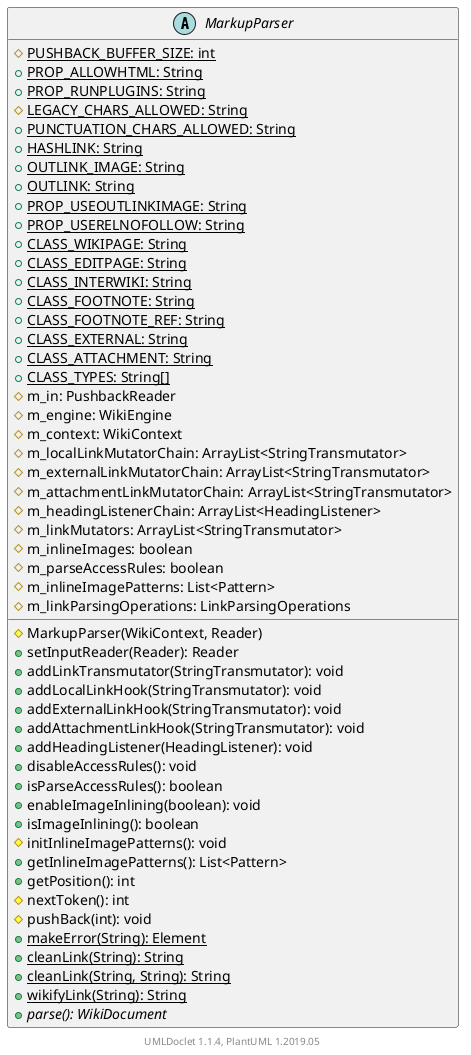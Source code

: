 @startuml

    abstract class MarkupParser [[MarkupParser.html]] {
        {static} #PUSHBACK_BUFFER_SIZE: int
        {static} +PROP_ALLOWHTML: String
        {static} +PROP_RUNPLUGINS: String
        {static} #LEGACY_CHARS_ALLOWED: String
        {static} +PUNCTUATION_CHARS_ALLOWED: String
        {static} +HASHLINK: String
        {static} +OUTLINK_IMAGE: String
        {static} +OUTLINK: String
        {static} +PROP_USEOUTLINKIMAGE: String
        {static} +PROP_USERELNOFOLLOW: String
        {static} +CLASS_WIKIPAGE: String
        {static} +CLASS_EDITPAGE: String
        {static} +CLASS_INTERWIKI: String
        {static} +CLASS_FOOTNOTE: String
        {static} +CLASS_FOOTNOTE_REF: String
        {static} +CLASS_EXTERNAL: String
        {static} +CLASS_ATTACHMENT: String
        {static} +CLASS_TYPES: String[]
        #m_in: PushbackReader
        #m_engine: WikiEngine
        #m_context: WikiContext
        #m_localLinkMutatorChain: ArrayList<StringTransmutator>
        #m_externalLinkMutatorChain: ArrayList<StringTransmutator>
        #m_attachmentLinkMutatorChain: ArrayList<StringTransmutator>
        #m_headingListenerChain: ArrayList<HeadingListener>
        #m_linkMutators: ArrayList<StringTransmutator>
        #m_inlineImages: boolean
        #m_parseAccessRules: boolean
        #m_inlineImagePatterns: List<Pattern>
        #m_linkParsingOperations: LinkParsingOperations
        #MarkupParser(WikiContext, Reader)
        +setInputReader(Reader): Reader
        +addLinkTransmutator(StringTransmutator): void
        +addLocalLinkHook(StringTransmutator): void
        +addExternalLinkHook(StringTransmutator): void
        +addAttachmentLinkHook(StringTransmutator): void
        +addHeadingListener(HeadingListener): void
        +disableAccessRules(): void
        +isParseAccessRules(): boolean
        +enableImageInlining(boolean): void
        +isImageInlining(): boolean
        #initInlineImagePatterns(): void
        +getInlineImagePatterns(): List<Pattern>
        +getPosition(): int
        #nextToken(): int
        #pushBack(int): void
        {static} +makeError(String): Element
        {static} +cleanLink(String): String
        {static} +cleanLink(String, String): String
        {static} +wikifyLink(String): String
        {abstract} +parse(): WikiDocument
    }


    center footer UMLDoclet 1.1.4, PlantUML 1.2019.05
@enduml
